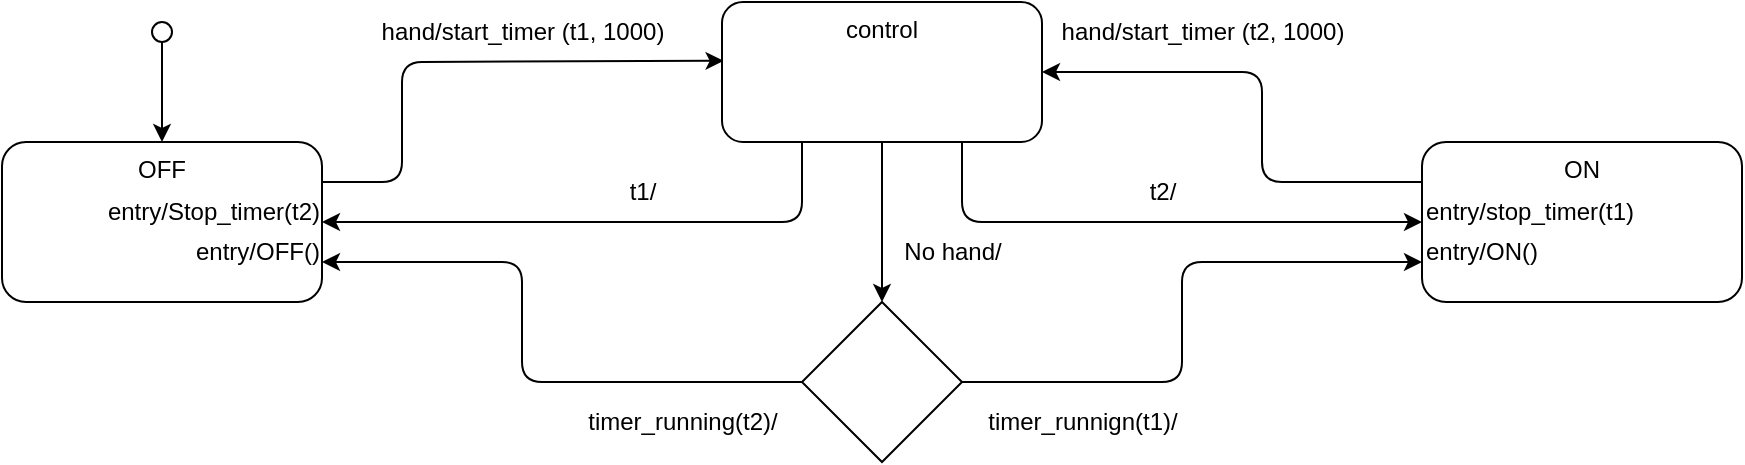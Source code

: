 <mxfile>
    <diagram id="c2vY-PXHfS3p7nwPETaA" name="Page-1">
        <mxGraphModel dx="1026" dy="1119" grid="1" gridSize="10" guides="1" tooltips="1" connect="1" arrows="1" fold="1" page="0" pageScale="1" pageWidth="827" pageHeight="1169" math="0" shadow="0">
            <root>
                <mxCell id="0"/>
                <mxCell id="1" parent="0"/>
                <mxCell id="43" style="edgeStyle=none;html=1;exitX=1;exitY=0.25;exitDx=0;exitDy=0;entryX=0.005;entryY=0.42;entryDx=0;entryDy=0;entryPerimeter=0;" edge="1" parent="1" source="3" target="42">
                    <mxGeometry relative="1" as="geometry">
                        <Array as="points">
                            <mxPoint x="360" y="-20"/>
                            <mxPoint x="360" y="-80"/>
                        </Array>
                    </mxGeometry>
                </mxCell>
                <mxCell id="3" value="OFF" style="rounded=1;whiteSpace=wrap;html=1;verticalAlign=top;" vertex="1" parent="1">
                    <mxGeometry x="160" y="-40" width="160" height="80" as="geometry"/>
                </mxCell>
                <mxCell id="68" style="edgeStyle=none;html=1;exitX=0;exitY=0.25;exitDx=0;exitDy=0;entryX=1;entryY=0.5;entryDx=0;entryDy=0;" edge="1" parent="1" source="14" target="42">
                    <mxGeometry relative="1" as="geometry">
                        <Array as="points">
                            <mxPoint x="790" y="-20"/>
                            <mxPoint x="790" y="-75"/>
                        </Array>
                    </mxGeometry>
                </mxCell>
                <mxCell id="14" value="ON" style="rounded=1;whiteSpace=wrap;html=1;verticalAlign=top;" vertex="1" parent="1">
                    <mxGeometry x="870" y="-40" width="160" height="80" as="geometry"/>
                </mxCell>
                <mxCell id="37" style="edgeStyle=none;html=1;entryX=0.5;entryY=0;entryDx=0;entryDy=0;fontColor=#FFFFFF;" edge="1" parent="1" source="38" target="3">
                    <mxGeometry relative="1" as="geometry"/>
                </mxCell>
                <mxCell id="38" value="" style="ellipse;whiteSpace=wrap;html=1;aspect=fixed;" vertex="1" parent="1">
                    <mxGeometry x="235" y="-100" width="10" height="10" as="geometry"/>
                </mxCell>
                <mxCell id="39" value="hand/start_timer (t1, 1000)" style="text;html=1;align=center;verticalAlign=middle;resizable=0;points=[];autosize=1;strokeColor=none;fillColor=none;" vertex="1" parent="1">
                    <mxGeometry x="340" y="-110" width="160" height="30" as="geometry"/>
                </mxCell>
                <mxCell id="41" value="t1/" style="text;html=1;align=center;verticalAlign=middle;resizable=0;points=[];autosize=1;strokeColor=none;fillColor=none;" vertex="1" parent="1">
                    <mxGeometry x="460" y="-30" width="40" height="30" as="geometry"/>
                </mxCell>
                <mxCell id="69" style="edgeStyle=none;html=1;exitX=0.75;exitY=1;exitDx=0;exitDy=0;entryX=0;entryY=0.5;entryDx=0;entryDy=0;" edge="1" parent="1" source="42" target="14">
                    <mxGeometry relative="1" as="geometry">
                        <mxPoint x="820" y="10" as="targetPoint"/>
                        <Array as="points">
                            <mxPoint x="640"/>
                        </Array>
                    </mxGeometry>
                </mxCell>
                <mxCell id="70" style="edgeStyle=none;html=1;exitX=0.25;exitY=1;exitDx=0;exitDy=0;entryX=1;entryY=0.5;entryDx=0;entryDy=0;" edge="1" parent="1" source="42" target="3">
                    <mxGeometry relative="1" as="geometry">
                        <Array as="points">
                            <mxPoint x="560"/>
                        </Array>
                    </mxGeometry>
                </mxCell>
                <mxCell id="71" style="edgeStyle=none;html=1;exitX=0.5;exitY=1;exitDx=0;exitDy=0;entryX=0.5;entryY=0;entryDx=0;entryDy=0;" edge="1" parent="1" source="42" target="59">
                    <mxGeometry relative="1" as="geometry"/>
                </mxCell>
                <mxCell id="42" value="control" style="rounded=1;whiteSpace=wrap;html=1;verticalAlign=top;" vertex="1" parent="1">
                    <mxGeometry x="520" y="-110" width="160" height="70" as="geometry"/>
                </mxCell>
                <mxCell id="47" value="entry/stop_timer(t1)" style="text;html=1;align=left;verticalAlign=middle;resizable=0;points=[];autosize=1;strokeColor=none;fillColor=none;" vertex="1" parent="1">
                    <mxGeometry x="870" y="-20" width="130" height="30" as="geometry"/>
                </mxCell>
                <mxCell id="48" value="entry/ON()" style="text;html=1;align=left;verticalAlign=middle;resizable=0;points=[];autosize=1;strokeColor=none;fillColor=none;" vertex="1" parent="1">
                    <mxGeometry x="870" width="80" height="30" as="geometry"/>
                </mxCell>
                <mxCell id="49" value="entry/Stop_timer(t2)" style="text;html=1;align=right;verticalAlign=middle;resizable=0;points=[];autosize=1;strokeColor=none;fillColor=none;" vertex="1" parent="1">
                    <mxGeometry x="190" y="-20" width="130" height="30" as="geometry"/>
                </mxCell>
                <mxCell id="50" value="hand/start_timer (t2, 1000)" style="text;html=1;align=center;verticalAlign=middle;resizable=0;points=[];autosize=1;strokeColor=none;fillColor=none;" vertex="1" parent="1">
                    <mxGeometry x="680" y="-110" width="160" height="30" as="geometry"/>
                </mxCell>
                <mxCell id="53" value="t2/" style="text;html=1;align=center;verticalAlign=middle;resizable=0;points=[];autosize=1;strokeColor=none;fillColor=none;" vertex="1" parent="1">
                    <mxGeometry x="720" y="-30" width="40" height="30" as="geometry"/>
                </mxCell>
                <mxCell id="56" value="entry/OFF()" style="text;html=1;align=right;verticalAlign=middle;resizable=0;points=[];autosize=1;strokeColor=none;fillColor=none;" vertex="1" parent="1">
                    <mxGeometry x="230" width="90" height="30" as="geometry"/>
                </mxCell>
                <mxCell id="72" style="edgeStyle=none;html=1;entryX=0;entryY=0.75;entryDx=0;entryDy=0;" edge="1" parent="1" source="59" target="14">
                    <mxGeometry relative="1" as="geometry">
                        <Array as="points">
                            <mxPoint x="750" y="80"/>
                            <mxPoint x="750" y="20"/>
                        </Array>
                    </mxGeometry>
                </mxCell>
                <mxCell id="74" style="edgeStyle=none;html=1;exitX=0;exitY=0.5;exitDx=0;exitDy=0;entryX=1;entryY=0.75;entryDx=0;entryDy=0;" edge="1" parent="1" source="59" target="3">
                    <mxGeometry relative="1" as="geometry">
                        <Array as="points">
                            <mxPoint x="420" y="80"/>
                            <mxPoint x="420" y="20"/>
                        </Array>
                    </mxGeometry>
                </mxCell>
                <mxCell id="59" value="" style="rhombus;whiteSpace=wrap;html=1;" vertex="1" parent="1">
                    <mxGeometry x="560" y="40" width="80" height="80" as="geometry"/>
                </mxCell>
                <mxCell id="66" value="No hand/" style="text;html=1;align=center;verticalAlign=middle;resizable=0;points=[];autosize=1;strokeColor=none;fillColor=none;" vertex="1" parent="1">
                    <mxGeometry x="600" width="70" height="30" as="geometry"/>
                </mxCell>
                <mxCell id="73" value="timer_runnign(t1)/" style="text;html=1;align=center;verticalAlign=middle;resizable=0;points=[];autosize=1;strokeColor=none;fillColor=none;" vertex="1" parent="1">
                    <mxGeometry x="640" y="85" width="120" height="30" as="geometry"/>
                </mxCell>
                <mxCell id="75" value="timer_running(t2)/" style="text;html=1;align=center;verticalAlign=middle;resizable=0;points=[];autosize=1;strokeColor=none;fillColor=none;" vertex="1" parent="1">
                    <mxGeometry x="440" y="85" width="120" height="30" as="geometry"/>
                </mxCell>
            </root>
        </mxGraphModel>
    </diagram>
</mxfile>
